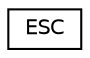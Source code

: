digraph "Graphical Class Hierarchy"
{
  edge [fontname="Helvetica",fontsize="10",labelfontname="Helvetica",labelfontsize="10"];
  node [fontname="Helvetica",fontsize="10",shape=record];
  rankdir="LR";
  Node0 [label="ESC",height=0.2,width=0.4,color="black", fillcolor="white", style="filled",URL="$classaworx_1_1lib_1_1lox_1_1ESC.html"];
}
